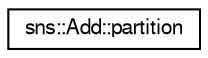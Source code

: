 digraph "Graphical Class Hierarchy"
{
  edge [fontname="FreeSans",fontsize="10",labelfontname="FreeSans",labelfontsize="10"];
  node [fontname="FreeSans",fontsize="10",shape=record];
  rankdir="LR";
  Node1 [label="sns::Add::partition",height=0.2,width=0.4,color="black", fillcolor="white", style="filled",URL="$structsns_1_1Add_1_1partition.html"];
}
